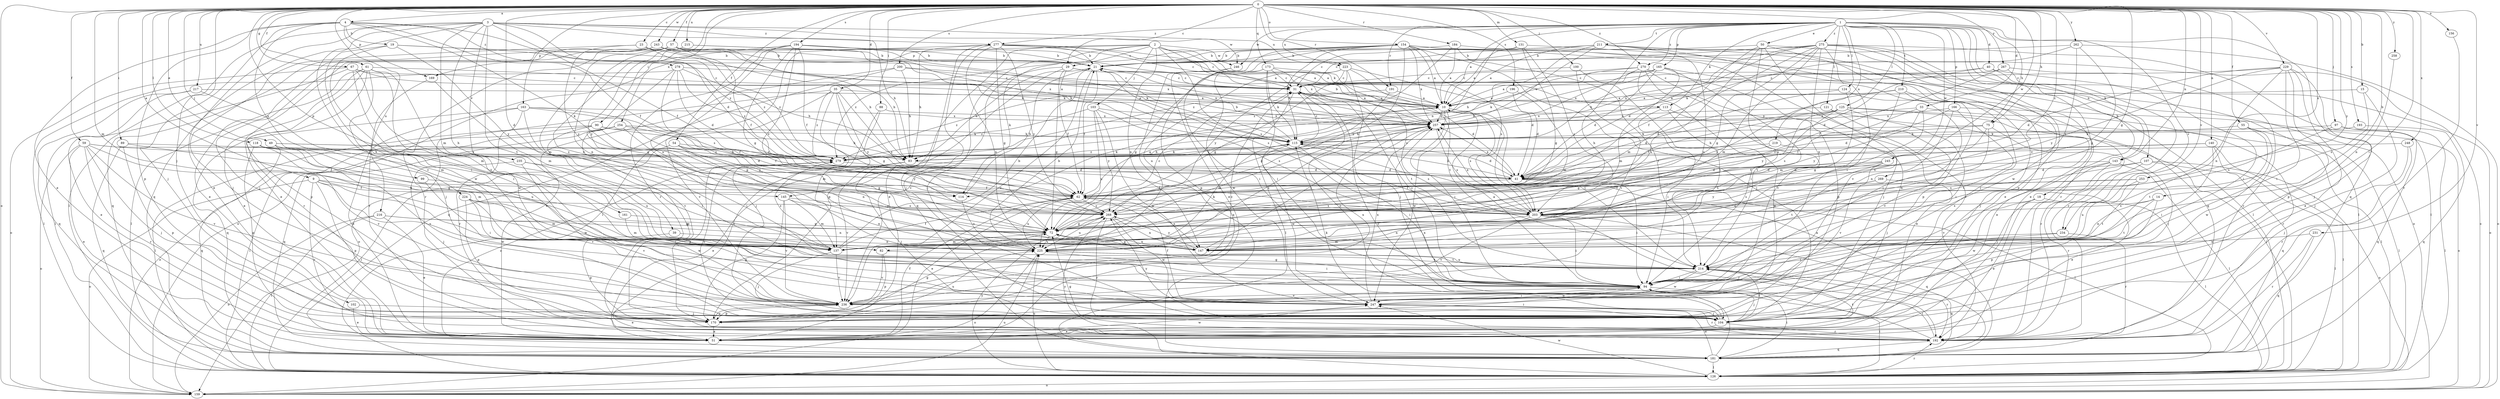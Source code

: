 strict digraph  {
0;
1;
2;
3;
4;
9;
10;
14;
15;
18;
19;
21;
23;
29;
31;
33;
35;
39;
40;
41;
49;
50;
51;
54;
55;
57;
59;
61;
62;
67;
72;
75;
82;
83;
88;
89;
90;
94;
97;
99;
100;
102;
103;
104;
107;
113;
114;
115;
118;
121;
124;
125;
126;
131;
137;
140;
143;
145;
147;
154;
156;
159;
161;
163;
165;
166;
169;
170;
173;
181;
184;
191;
192;
193;
194;
196;
200;
203;
210;
211;
214;
215;
216;
217;
219;
223;
224;
225;
229;
231;
234;
235;
236;
243;
245;
246;
247;
248;
253;
254;
257;
258;
262;
267;
268;
269;
270;
275;
277;
278;
279;
0 -> 4  [label=a];
0 -> 9  [label=a];
0 -> 14  [label=b];
0 -> 15  [label=b];
0 -> 23  [label=c];
0 -> 29  [label=c];
0 -> 33  [label=d];
0 -> 35  [label=d];
0 -> 39  [label=d];
0 -> 49  [label=e];
0 -> 54  [label=f];
0 -> 55  [label=f];
0 -> 57  [label=f];
0 -> 59  [label=f];
0 -> 61  [label=f];
0 -> 67  [label=g];
0 -> 72  [label=g];
0 -> 75  [label=h];
0 -> 88  [label=i];
0 -> 89  [label=i];
0 -> 90  [label=i];
0 -> 94  [label=i];
0 -> 97  [label=j];
0 -> 99  [label=j];
0 -> 100  [label=j];
0 -> 102  [label=j];
0 -> 118  [label=l];
0 -> 131  [label=m];
0 -> 137  [label=m];
0 -> 140  [label=n];
0 -> 143  [label=n];
0 -> 154  [label=o];
0 -> 156  [label=o];
0 -> 159  [label=o];
0 -> 161  [label=p];
0 -> 163  [label=p];
0 -> 173  [label=q];
0 -> 184  [label=r];
0 -> 191  [label=r];
0 -> 193  [label=s];
0 -> 194  [label=s];
0 -> 196  [label=s];
0 -> 200  [label=s];
0 -> 215  [label=u];
0 -> 216  [label=u];
0 -> 217  [label=u];
0 -> 229  [label=v];
0 -> 231  [label=v];
0 -> 234  [label=v];
0 -> 243  [label=w];
0 -> 245  [label=w];
0 -> 248  [label=x];
0 -> 253  [label=x];
0 -> 254  [label=x];
0 -> 258  [label=y];
0 -> 262  [label=y];
0 -> 267  [label=y];
0 -> 268  [label=y];
0 -> 269  [label=z];
0 -> 270  [label=z];
1 -> 10  [label=a];
1 -> 18  [label=b];
1 -> 40  [label=d];
1 -> 50  [label=e];
1 -> 75  [label=h];
1 -> 82  [label=h];
1 -> 107  [label=k];
1 -> 113  [label=k];
1 -> 121  [label=l];
1 -> 124  [label=l];
1 -> 125  [label=l];
1 -> 143  [label=n];
1 -> 145  [label=n];
1 -> 165  [label=p];
1 -> 166  [label=p];
1 -> 181  [label=q];
1 -> 191  [label=r];
1 -> 210  [label=t];
1 -> 211  [label=t];
1 -> 219  [label=u];
1 -> 223  [label=u];
1 -> 234  [label=v];
1 -> 245  [label=w];
1 -> 246  [label=w];
1 -> 270  [label=z];
1 -> 275  [label=z];
1 -> 277  [label=z];
2 -> 10  [label=a];
2 -> 29  [label=c];
2 -> 31  [label=c];
2 -> 51  [label=e];
2 -> 103  [label=j];
2 -> 104  [label=j];
2 -> 113  [label=k];
2 -> 114  [label=k];
2 -> 147  [label=n];
2 -> 169  [label=p];
2 -> 203  [label=s];
2 -> 246  [label=w];
3 -> 41  [label=d];
3 -> 51  [label=e];
3 -> 62  [label=f];
3 -> 82  [label=h];
3 -> 83  [label=h];
3 -> 126  [label=l];
3 -> 137  [label=m];
3 -> 181  [label=q];
3 -> 214  [label=t];
3 -> 223  [label=u];
3 -> 235  [label=v];
3 -> 236  [label=v];
3 -> 246  [label=w];
3 -> 277  [label=z];
4 -> 19  [label=b];
4 -> 51  [label=e];
4 -> 62  [label=f];
4 -> 104  [label=j];
4 -> 114  [label=k];
4 -> 169  [label=p];
4 -> 170  [label=p];
4 -> 224  [label=u];
4 -> 278  [label=z];
4 -> 279  [label=z];
9 -> 94  [label=i];
9 -> 114  [label=k];
9 -> 159  [label=o];
9 -> 170  [label=p];
9 -> 192  [label=r];
9 -> 247  [label=w];
9 -> 145  [label=f];
10 -> 21  [label=b];
10 -> 94  [label=i];
10 -> 114  [label=k];
10 -> 203  [label=s];
10 -> 214  [label=t];
10 -> 247  [label=w];
10 -> 257  [label=x];
14 -> 147  [label=n];
14 -> 170  [label=p];
14 -> 203  [label=s];
14 -> 214  [label=t];
15 -> 10  [label=a];
15 -> 104  [label=j];
15 -> 203  [label=s];
18 -> 51  [label=e];
18 -> 126  [label=l];
18 -> 203  [label=s];
18 -> 247  [label=w];
19 -> 21  [label=b];
19 -> 94  [label=i];
19 -> 247  [label=w];
19 -> 257  [label=x];
19 -> 268  [label=y];
21 -> 31  [label=c];
21 -> 62  [label=f];
21 -> 83  [label=h];
21 -> 203  [label=s];
21 -> 236  [label=v];
23 -> 21  [label=b];
23 -> 83  [label=h];
23 -> 104  [label=j];
23 -> 268  [label=y];
23 -> 279  [label=z];
29 -> 31  [label=c];
29 -> 62  [label=f];
29 -> 72  [label=g];
29 -> 170  [label=p];
29 -> 236  [label=v];
29 -> 257  [label=x];
31 -> 10  [label=a];
31 -> 41  [label=d];
31 -> 126  [label=l];
31 -> 214  [label=t];
33 -> 62  [label=f];
33 -> 72  [label=g];
33 -> 192  [label=r];
33 -> 257  [label=x];
33 -> 268  [label=y];
35 -> 10  [label=a];
35 -> 72  [label=g];
35 -> 104  [label=j];
35 -> 159  [label=o];
35 -> 203  [label=s];
35 -> 236  [label=v];
35 -> 268  [label=y];
35 -> 279  [label=z];
39 -> 147  [label=n];
39 -> 170  [label=p];
40 -> 31  [label=c];
40 -> 41  [label=d];
40 -> 159  [label=o];
40 -> 192  [label=r];
41 -> 62  [label=f];
41 -> 94  [label=i];
41 -> 115  [label=k];
41 -> 126  [label=l];
41 -> 257  [label=x];
49 -> 83  [label=h];
49 -> 181  [label=q];
49 -> 225  [label=u];
49 -> 236  [label=v];
49 -> 279  [label=z];
50 -> 21  [label=b];
50 -> 51  [label=e];
50 -> 126  [label=l];
50 -> 137  [label=m];
50 -> 147  [label=n];
50 -> 225  [label=u];
50 -> 236  [label=v];
51 -> 62  [label=f];
51 -> 214  [label=t];
51 -> 247  [label=w];
51 -> 279  [label=z];
54 -> 72  [label=g];
54 -> 126  [label=l];
54 -> 147  [label=n];
54 -> 268  [label=y];
54 -> 279  [label=z];
55 -> 115  [label=k];
55 -> 126  [label=l];
55 -> 214  [label=t];
55 -> 247  [label=w];
57 -> 21  [label=b];
57 -> 51  [label=e];
57 -> 62  [label=f];
57 -> 83  [label=h];
57 -> 115  [label=k];
57 -> 137  [label=m];
57 -> 147  [label=n];
57 -> 192  [label=r];
59 -> 51  [label=e];
59 -> 83  [label=h];
59 -> 104  [label=j];
59 -> 137  [label=m];
59 -> 159  [label=o];
59 -> 192  [label=r];
59 -> 236  [label=v];
59 -> 279  [label=z];
61 -> 31  [label=c];
61 -> 51  [label=e];
61 -> 104  [label=j];
61 -> 126  [label=l];
61 -> 170  [label=p];
61 -> 192  [label=r];
61 -> 214  [label=t];
61 -> 247  [label=w];
62 -> 10  [label=a];
62 -> 51  [label=e];
62 -> 147  [label=n];
62 -> 203  [label=s];
62 -> 225  [label=u];
62 -> 268  [label=y];
67 -> 10  [label=a];
67 -> 31  [label=c];
67 -> 94  [label=i];
67 -> 126  [label=l];
67 -> 137  [label=m];
67 -> 159  [label=o];
72 -> 31  [label=c];
72 -> 137  [label=m];
72 -> 147  [label=n];
72 -> 225  [label=u];
75 -> 83  [label=h];
75 -> 104  [label=j];
75 -> 115  [label=k];
75 -> 147  [label=n];
75 -> 203  [label=s];
82 -> 170  [label=p];
82 -> 214  [label=t];
82 -> 236  [label=v];
83 -> 41  [label=d];
83 -> 51  [label=e];
83 -> 104  [label=j];
83 -> 115  [label=k];
83 -> 236  [label=v];
88 -> 137  [label=m];
88 -> 192  [label=r];
88 -> 257  [label=x];
89 -> 62  [label=f];
89 -> 170  [label=p];
89 -> 181  [label=q];
89 -> 279  [label=z];
90 -> 83  [label=h];
90 -> 94  [label=i];
90 -> 115  [label=k];
90 -> 126  [label=l];
90 -> 159  [label=o];
90 -> 268  [label=y];
94 -> 10  [label=a];
94 -> 31  [label=c];
94 -> 72  [label=g];
94 -> 104  [label=j];
94 -> 236  [label=v];
94 -> 247  [label=w];
97 -> 115  [label=k];
97 -> 126  [label=l];
97 -> 181  [label=q];
97 -> 203  [label=s];
99 -> 62  [label=f];
99 -> 236  [label=v];
100 -> 31  [label=c];
100 -> 214  [label=t];
100 -> 236  [label=v];
102 -> 51  [label=e];
102 -> 104  [label=j];
103 -> 203  [label=s];
103 -> 225  [label=u];
103 -> 247  [label=w];
103 -> 257  [label=x];
103 -> 268  [label=y];
103 -> 279  [label=z];
104 -> 31  [label=c];
104 -> 51  [label=e];
104 -> 115  [label=k];
104 -> 192  [label=r];
104 -> 214  [label=t];
104 -> 268  [label=y];
104 -> 279  [label=z];
107 -> 41  [label=d];
107 -> 126  [label=l];
107 -> 159  [label=o];
107 -> 192  [label=r];
107 -> 203  [label=s];
113 -> 51  [label=e];
113 -> 94  [label=i];
113 -> 247  [label=w];
113 -> 257  [label=x];
114 -> 21  [label=b];
114 -> 225  [label=u];
115 -> 21  [label=b];
115 -> 31  [label=c];
115 -> 41  [label=d];
115 -> 83  [label=h];
115 -> 94  [label=i];
115 -> 203  [label=s];
115 -> 247  [label=w];
115 -> 279  [label=z];
118 -> 41  [label=d];
118 -> 72  [label=g];
118 -> 170  [label=p];
118 -> 236  [label=v];
118 -> 279  [label=z];
121 -> 126  [label=l];
121 -> 236  [label=v];
121 -> 257  [label=x];
124 -> 10  [label=a];
124 -> 41  [label=d];
124 -> 94  [label=i];
124 -> 137  [label=m];
125 -> 41  [label=d];
125 -> 62  [label=f];
125 -> 94  [label=i];
125 -> 126  [label=l];
125 -> 192  [label=r];
125 -> 203  [label=s];
125 -> 257  [label=x];
125 -> 268  [label=y];
126 -> 94  [label=i];
126 -> 159  [label=o];
126 -> 192  [label=r];
126 -> 225  [label=u];
126 -> 247  [label=w];
126 -> 268  [label=y];
131 -> 10  [label=a];
131 -> 21  [label=b];
131 -> 72  [label=g];
131 -> 159  [label=o];
131 -> 203  [label=s];
137 -> 21  [label=b];
137 -> 62  [label=f];
137 -> 104  [label=j];
137 -> 236  [label=v];
137 -> 279  [label=z];
140 -> 62  [label=f];
140 -> 94  [label=i];
140 -> 126  [label=l];
140 -> 181  [label=q];
140 -> 279  [label=z];
143 -> 41  [label=d];
143 -> 104  [label=j];
143 -> 126  [label=l];
143 -> 192  [label=r];
143 -> 236  [label=v];
145 -> 137  [label=m];
145 -> 147  [label=n];
145 -> 170  [label=p];
145 -> 203  [label=s];
145 -> 236  [label=v];
147 -> 72  [label=g];
147 -> 257  [label=x];
147 -> 268  [label=y];
154 -> 10  [label=a];
154 -> 21  [label=b];
154 -> 51  [label=e];
154 -> 104  [label=j];
154 -> 115  [label=k];
154 -> 159  [label=o];
154 -> 170  [label=p];
154 -> 192  [label=r];
154 -> 203  [label=s];
154 -> 257  [label=x];
154 -> 268  [label=y];
154 -> 279  [label=z];
156 -> 192  [label=r];
159 -> 225  [label=u];
161 -> 72  [label=g];
161 -> 137  [label=m];
163 -> 51  [label=e];
163 -> 62  [label=f];
163 -> 72  [label=g];
163 -> 181  [label=q];
163 -> 192  [label=r];
163 -> 236  [label=v];
163 -> 257  [label=x];
165 -> 10  [label=a];
165 -> 31  [label=c];
165 -> 41  [label=d];
165 -> 83  [label=h];
165 -> 137  [label=m];
165 -> 170  [label=p];
165 -> 214  [label=t];
165 -> 279  [label=z];
166 -> 41  [label=d];
166 -> 147  [label=n];
166 -> 159  [label=o];
166 -> 214  [label=t];
166 -> 257  [label=x];
169 -> 137  [label=m];
169 -> 192  [label=r];
170 -> 51  [label=e];
170 -> 72  [label=g];
170 -> 94  [label=i];
170 -> 225  [label=u];
170 -> 236  [label=v];
173 -> 31  [label=c];
173 -> 72  [label=g];
173 -> 94  [label=i];
173 -> 115  [label=k];
173 -> 203  [label=s];
173 -> 247  [label=w];
173 -> 257  [label=x];
181 -> 10  [label=a];
181 -> 31  [label=c];
181 -> 94  [label=i];
181 -> 126  [label=l];
181 -> 247  [label=w];
181 -> 268  [label=y];
184 -> 10  [label=a];
184 -> 21  [label=b];
184 -> 181  [label=q];
184 -> 214  [label=t];
184 -> 279  [label=z];
191 -> 10  [label=a];
191 -> 72  [label=g];
191 -> 279  [label=z];
192 -> 72  [label=g];
192 -> 94  [label=i];
192 -> 181  [label=q];
192 -> 257  [label=x];
193 -> 115  [label=k];
193 -> 181  [label=q];
194 -> 10  [label=a];
194 -> 21  [label=b];
194 -> 62  [label=f];
194 -> 72  [label=g];
194 -> 115  [label=k];
194 -> 159  [label=o];
194 -> 192  [label=r];
194 -> 203  [label=s];
194 -> 225  [label=u];
196 -> 10  [label=a];
196 -> 41  [label=d];
196 -> 137  [label=m];
200 -> 31  [label=c];
200 -> 51  [label=e];
200 -> 83  [label=h];
200 -> 181  [label=q];
200 -> 257  [label=x];
203 -> 94  [label=i];
203 -> 147  [label=n];
203 -> 181  [label=q];
203 -> 192  [label=r];
203 -> 236  [label=v];
203 -> 257  [label=x];
210 -> 10  [label=a];
210 -> 51  [label=e];
210 -> 104  [label=j];
210 -> 147  [label=n];
210 -> 268  [label=y];
211 -> 10  [label=a];
211 -> 21  [label=b];
211 -> 31  [label=c];
211 -> 83  [label=h];
211 -> 104  [label=j];
211 -> 126  [label=l];
211 -> 192  [label=r];
211 -> 225  [label=u];
211 -> 257  [label=x];
214 -> 94  [label=i];
214 -> 181  [label=q];
214 -> 192  [label=r];
214 -> 225  [label=u];
214 -> 247  [label=w];
215 -> 21  [label=b];
215 -> 115  [label=k];
215 -> 225  [label=u];
215 -> 268  [label=y];
216 -> 51  [label=e];
216 -> 72  [label=g];
216 -> 126  [label=l];
216 -> 147  [label=n];
216 -> 159  [label=o];
217 -> 10  [label=a];
217 -> 51  [label=e];
217 -> 137  [label=m];
217 -> 181  [label=q];
219 -> 72  [label=g];
219 -> 104  [label=j];
219 -> 279  [label=z];
223 -> 31  [label=c];
223 -> 41  [label=d];
223 -> 72  [label=g];
223 -> 104  [label=j];
223 -> 214  [label=t];
223 -> 225  [label=u];
223 -> 268  [label=y];
224 -> 137  [label=m];
224 -> 170  [label=p];
224 -> 236  [label=v];
224 -> 247  [label=w];
224 -> 268  [label=y];
225 -> 21  [label=b];
225 -> 94  [label=i];
225 -> 115  [label=k];
225 -> 159  [label=o];
225 -> 214  [label=t];
225 -> 257  [label=x];
229 -> 31  [label=c];
229 -> 41  [label=d];
229 -> 51  [label=e];
229 -> 94  [label=i];
229 -> 104  [label=j];
229 -> 147  [label=n];
229 -> 170  [label=p];
229 -> 268  [label=y];
231 -> 147  [label=n];
231 -> 181  [label=q];
231 -> 192  [label=r];
234 -> 94  [label=i];
234 -> 137  [label=m];
234 -> 192  [label=r];
235 -> 41  [label=d];
235 -> 104  [label=j];
235 -> 225  [label=u];
235 -> 247  [label=w];
236 -> 31  [label=c];
236 -> 51  [label=e];
236 -> 170  [label=p];
236 -> 257  [label=x];
243 -> 21  [label=b];
243 -> 51  [label=e];
243 -> 104  [label=j];
243 -> 115  [label=k];
243 -> 181  [label=q];
243 -> 257  [label=x];
243 -> 279  [label=z];
245 -> 41  [label=d];
245 -> 203  [label=s];
245 -> 214  [label=t];
245 -> 225  [label=u];
245 -> 236  [label=v];
246 -> 94  [label=i];
246 -> 181  [label=q];
247 -> 62  [label=f];
247 -> 94  [label=i];
247 -> 104  [label=j];
247 -> 192  [label=r];
247 -> 257  [label=x];
248 -> 104  [label=j];
248 -> 192  [label=r];
248 -> 279  [label=z];
253 -> 62  [label=f];
253 -> 214  [label=t];
253 -> 225  [label=u];
253 -> 268  [label=y];
254 -> 62  [label=f];
254 -> 94  [label=i];
254 -> 115  [label=k];
254 -> 126  [label=l];
254 -> 170  [label=p];
254 -> 181  [label=q];
257 -> 115  [label=k];
257 -> 137  [label=m];
257 -> 203  [label=s];
258 -> 147  [label=n];
262 -> 21  [label=b];
262 -> 72  [label=g];
262 -> 115  [label=k];
262 -> 159  [label=o];
262 -> 203  [label=s];
267 -> 31  [label=c];
267 -> 62  [label=f];
267 -> 94  [label=i];
267 -> 192  [label=r];
267 -> 257  [label=x];
268 -> 72  [label=g];
268 -> 147  [label=n];
268 -> 192  [label=r];
268 -> 225  [label=u];
268 -> 247  [label=w];
269 -> 51  [label=e];
269 -> 62  [label=f];
269 -> 203  [label=s];
270 -> 31  [label=c];
270 -> 94  [label=i];
270 -> 104  [label=j];
270 -> 115  [label=k];
270 -> 170  [label=p];
270 -> 236  [label=v];
270 -> 257  [label=x];
275 -> 21  [label=b];
275 -> 31  [label=c];
275 -> 41  [label=d];
275 -> 51  [label=e];
275 -> 62  [label=f];
275 -> 72  [label=g];
275 -> 83  [label=h];
275 -> 94  [label=i];
275 -> 126  [label=l];
275 -> 137  [label=m];
275 -> 147  [label=n];
275 -> 170  [label=p];
275 -> 247  [label=w];
277 -> 10  [label=a];
277 -> 21  [label=b];
277 -> 31  [label=c];
277 -> 72  [label=g];
277 -> 83  [label=h];
277 -> 104  [label=j];
277 -> 126  [label=l];
277 -> 147  [label=n];
277 -> 181  [label=q];
277 -> 257  [label=x];
277 -> 268  [label=y];
278 -> 31  [label=c];
278 -> 41  [label=d];
278 -> 72  [label=g];
278 -> 83  [label=h];
278 -> 126  [label=l];
278 -> 203  [label=s];
278 -> 279  [label=z];
279 -> 41  [label=d];
279 -> 170  [label=p];
}
